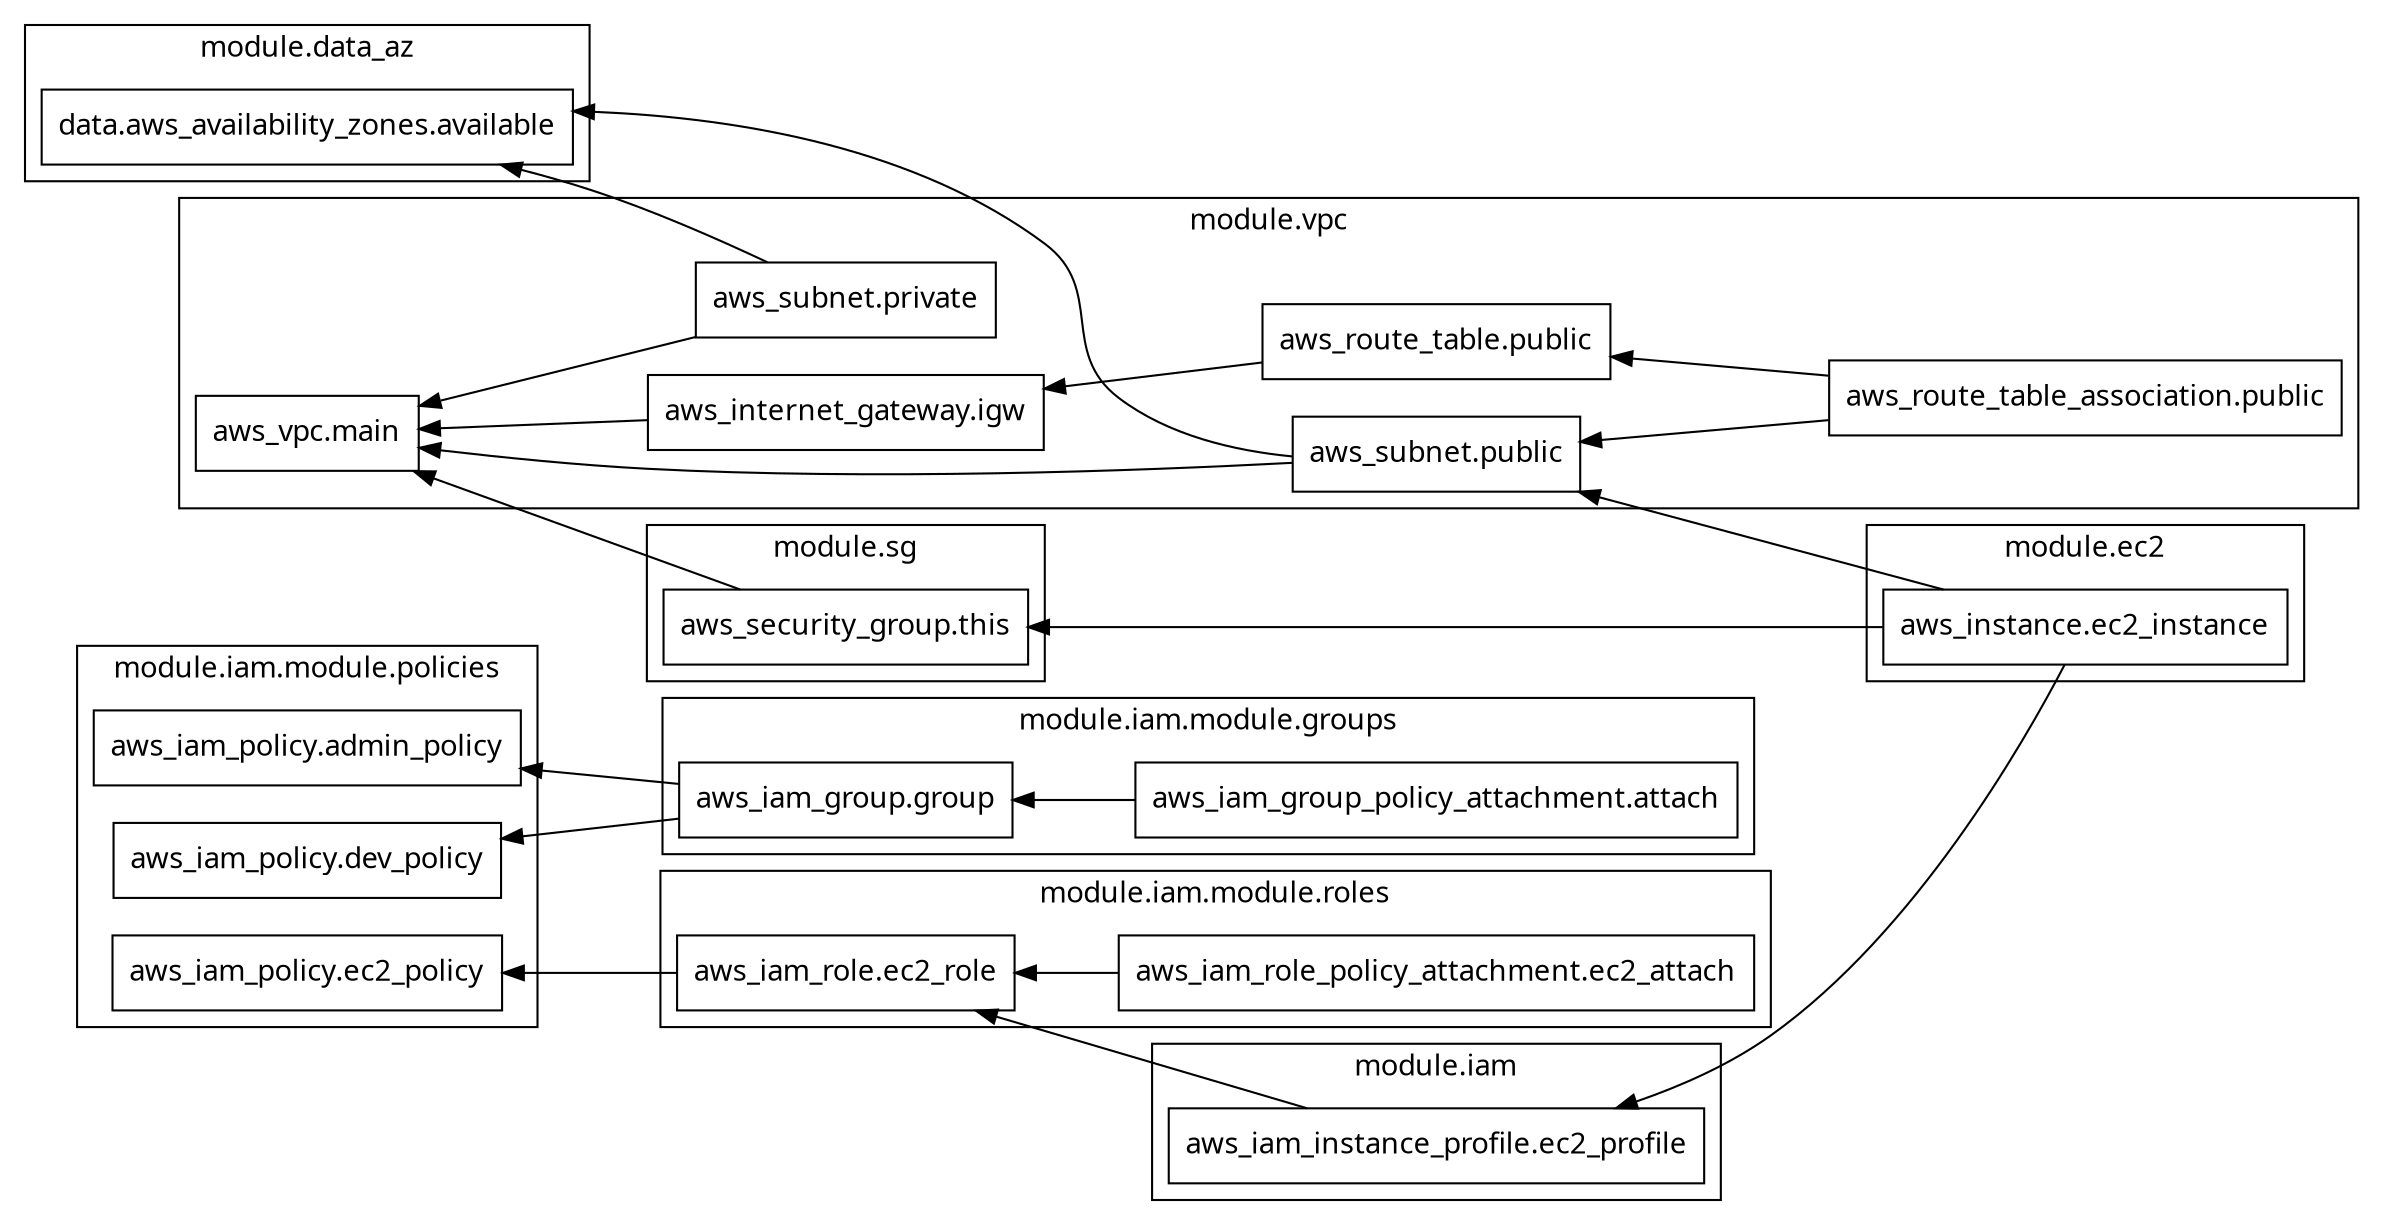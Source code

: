digraph G {
  rankdir = "RL";
  node [shape = rect, fontname = "sans-serif"];
  subgraph "cluster_module.data_az" {
    label = "module.data_az"
    fontname = "sans-serif"
    "module.data_az.data.aws_availability_zones.available" [label="data.aws_availability_zones.available"];
  }
  subgraph "cluster_module.ec2" {
    label = "module.ec2"
    fontname = "sans-serif"
    "module.ec2.aws_instance.ec2_instance" [label="aws_instance.ec2_instance"];
  }
  subgraph "cluster_module.iam" {
    label = "module.iam"
    fontname = "sans-serif"
    "module.iam.aws_iam_instance_profile.ec2_profile" [label="aws_iam_instance_profile.ec2_profile"];
  }
  subgraph "cluster_module.iam.module.groups" {
    label = "module.iam.module.groups"
    fontname = "sans-serif"
    "module.iam.module.groups.aws_iam_group.group" [label="aws_iam_group.group"];
    "module.iam.module.groups.aws_iam_group_policy_attachment.attach" [label="aws_iam_group_policy_attachment.attach"];
  }
  subgraph "cluster_module.iam.module.policies" {
    label = "module.iam.module.policies"
    fontname = "sans-serif"
    "module.iam.module.policies.aws_iam_policy.admin_policy" [label="aws_iam_policy.admin_policy"];
    "module.iam.module.policies.aws_iam_policy.dev_policy" [label="aws_iam_policy.dev_policy"];
    "module.iam.module.policies.aws_iam_policy.ec2_policy" [label="aws_iam_policy.ec2_policy"];
  }
  subgraph "cluster_module.iam.module.roles" {
    label = "module.iam.module.roles"
    fontname = "sans-serif"
    "module.iam.module.roles.aws_iam_role.ec2_role" [label="aws_iam_role.ec2_role"];
    "module.iam.module.roles.aws_iam_role_policy_attachment.ec2_attach" [label="aws_iam_role_policy_attachment.ec2_attach"];
  }
  subgraph "cluster_module.sg" {
    label = "module.sg"
    fontname = "sans-serif"
    "module.sg.aws_security_group.this" [label="aws_security_group.this"];
  }
  subgraph "cluster_module.vpc" {
    label = "module.vpc"
    fontname = "sans-serif"
    "module.vpc.aws_internet_gateway.igw" [label="aws_internet_gateway.igw"];
    "module.vpc.aws_route_table.public" [label="aws_route_table.public"];
    "module.vpc.aws_route_table_association.public" [label="aws_route_table_association.public"];
    "module.vpc.aws_subnet.private" [label="aws_subnet.private"];
    "module.vpc.aws_subnet.public" [label="aws_subnet.public"];
    "module.vpc.aws_vpc.main" [label="aws_vpc.main"];
  }
  "module.ec2.aws_instance.ec2_instance" -> "module.iam.aws_iam_instance_profile.ec2_profile";
  "module.ec2.aws_instance.ec2_instance" -> "module.sg.aws_security_group.this";
  "module.ec2.aws_instance.ec2_instance" -> "module.vpc.aws_subnet.public";
  "module.iam.aws_iam_instance_profile.ec2_profile" -> "module.iam.module.roles.aws_iam_role.ec2_role";
  "module.iam.module.groups.aws_iam_group.group" -> "module.iam.module.policies.aws_iam_policy.admin_policy";
  "module.iam.module.groups.aws_iam_group.group" -> "module.iam.module.policies.aws_iam_policy.dev_policy";
  "module.iam.module.groups.aws_iam_group_policy_attachment.attach" -> "module.iam.module.groups.aws_iam_group.group";
  "module.iam.module.roles.aws_iam_role.ec2_role" -> "module.iam.module.policies.aws_iam_policy.ec2_policy";
  "module.iam.module.roles.aws_iam_role_policy_attachment.ec2_attach" -> "module.iam.module.roles.aws_iam_role.ec2_role";
  "module.sg.aws_security_group.this" -> "module.vpc.aws_vpc.main";
  "module.vpc.aws_internet_gateway.igw" -> "module.vpc.aws_vpc.main";
  "module.vpc.aws_route_table.public" -> "module.vpc.aws_internet_gateway.igw";
  "module.vpc.aws_route_table_association.public" -> "module.vpc.aws_route_table.public";
  "module.vpc.aws_route_table_association.public" -> "module.vpc.aws_subnet.public";
  "module.vpc.aws_subnet.private" -> "module.data_az.data.aws_availability_zones.available";
  "module.vpc.aws_subnet.private" -> "module.vpc.aws_vpc.main";
  "module.vpc.aws_subnet.public" -> "module.data_az.data.aws_availability_zones.available";
  "module.vpc.aws_subnet.public" -> "module.vpc.aws_vpc.main";
}
